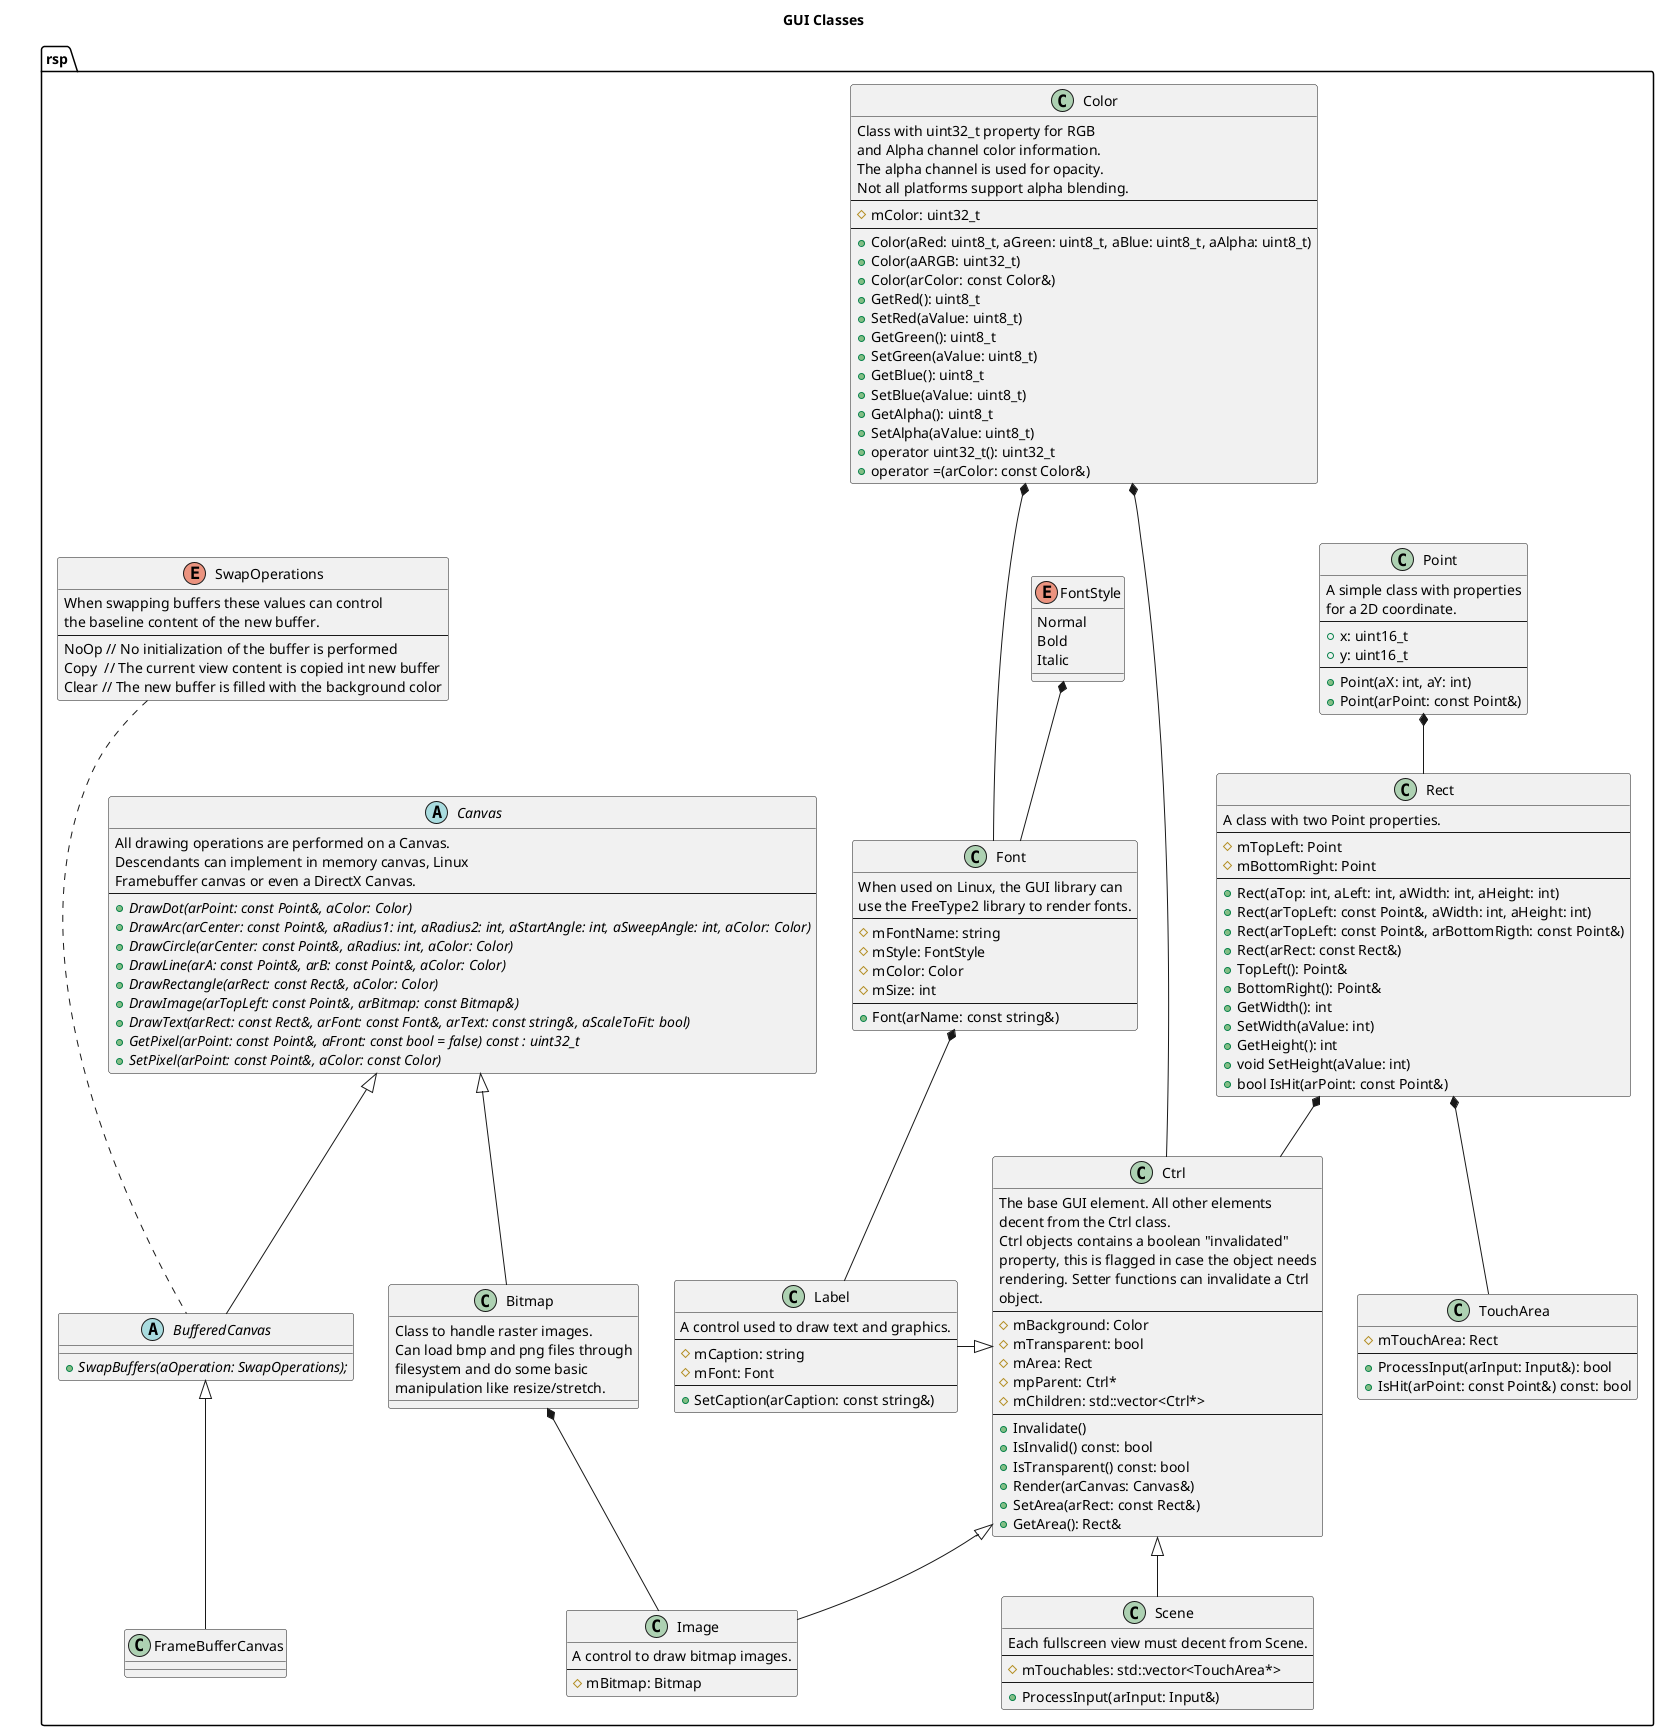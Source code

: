 @startuml

title GUI Classes

namespace rsp {

class Point {
    A simple class with properties\nfor a 2D coordinate.
    --
    +x: uint16_t
    +y: uint16_t
    --
    +Point(aX: int, aY: int)
    +Point(arPoint: const Point&)
}

class Rect {
    A class with two Point properties.
    --
    #mTopLeft: Point
    #mBottomRight: Point
    --
    +Rect(aTop: int, aLeft: int, aWidth: int, aHeight: int)
    +Rect(arTopLeft: const Point&, aWidth: int, aHeight: int)
    +Rect(arTopLeft: const Point&, arBottomRigth: const Point&)
    +Rect(arRect: const Rect&)
    +TopLeft(): Point&
    +BottomRight(): Point&
    +GetWidth(): int
    +SetWidth(aValue: int)
    +GetHeight(): int
    +void SetHeight(aValue: int)
    +bool IsHit(arPoint: const Point&)
}
Point *-- Rect

class Color {
    Class with uint32_t property for RGB
    and Alpha channel color information.
    The alpha channel is used for opacity.
    Not all platforms support alpha blending.
    --
    #mColor: uint32_t
    --
    +Color(aRed: uint8_t, aGreen: uint8_t, aBlue: uint8_t, aAlpha: uint8_t)
    +Color(aARGB: uint32_t)
    +Color(arColor: const Color&)
    +GetRed(): uint8_t
    +SetRed(aValue: uint8_t)
    +GetGreen(): uint8_t
    +SetGreen(aValue: uint8_t)
    +GetBlue(): uint8_t
    +SetBlue(aValue: uint8_t)
    +GetAlpha(): uint8_t
    +SetAlpha(aValue: uint8_t)
    +operator uint32_t(): uint32_t
    +operator =(arColor: const Color&)
}

enum FontStyle {
    Normal
    Bold
    Italic
}

class Font {
    When used on Linux, the GUI library can
    use the FreeType2 library to render fonts.
    --
    #mFontName: string
    #mStyle: FontStyle
    #mColor: Color
    #mSize: int
    --
    +Font(arName: const string&)
}
FontStyle *-- Font
Color *--- Font

class Bitmap {
    Class to handle raster images.
    Can load bmp and png files through
    filesystem and do some basic
    manipulation like resize/stretch.
}

enum SwapOperations
{
    When swapping buffers these values can control
    the baseline content of the new buffer.
    --
    NoOp // No initialization of the buffer is performed
    Copy  // The current view content is copied int new buffer
    Clear // The new buffer is filled with the background color
}

abstract Canvas {
    All drawing operations are performed on a Canvas.
    Descendants can implement in memory canvas, Linux
    Framebuffer canvas or even a DirectX Canvas.
    --
    +{abstract}DrawDot(arPoint: const Point&, aColor: Color)
    +{abstract}DrawArc(arCenter: const Point&, aRadius1: int, aRadius2: int, aStartAngle: int, aSweepAngle: int, aColor: Color)
    +{abstract}DrawCircle(arCenter: const Point&, aRadius: int, aColor: Color)
    +{abstract}DrawLine(arA: const Point&, arB: const Point&, aColor: Color)
    +{abstract}DrawRectangle(arRect: const Rect&, aColor: Color)
    +{abstract}DrawImage(arTopLeft: const Point&, arBitmap: const Bitmap&)
    +{abstract}DrawText(arRect: const Rect&, arFont: const Font&, arText: const string&, aScaleToFit: bool)
    +{abstract}GetPixel(arPoint: const Point&, aFront: const bool = false) const : uint32_t
    +{abstract}SetPixel(arPoint: const Point&, aColor: const Color)
}
Canvas <|-- Bitmap

abstract BufferedCanvas {
    +{abstract} SwapBuffers(aOperation: SwapOperations);
}

SwapOperations ... BufferedCanvas
Canvas <|-- BufferedCanvas

class FrameBufferCanvas {
}
BufferedCanvas <|-- FrameBufferCanvas

class TouchArea {
    #mTouchArea: Rect
    --
    +ProcessInput(arInput: Input&): bool
    +IsHit(arPoint: const Point&) const: bool
}
Rect *-- TouchArea

class Ctrl {
    The base GUI element. All other elements
    decent from the Ctrl class.
    Ctrl objects contains a boolean "invalidated"
    property, this is flagged in case the object needs
    rendering. Setter functions can invalidate a Ctrl
    object.
    --
    #mBackground: Color
    #mTransparent: bool
    #mArea: Rect
    #mpParent: Ctrl*
    #mChildren: std::vector<Ctrl*>
    --
    +Invalidate()
    +IsInvalid() const: bool
    +IsTransparent() const: bool
    +Render(arCanvas: Canvas&)
    +SetArea(arRect: const Rect&)
    +GetArea(): Rect&
}
Color *-- Ctrl
Rect *-- Ctrl

class Scene {
    Each fullscreen view must decent from Scene.
    --
    #mTouchables: std::vector<TouchArea*>
    --
    +ProcessInput(arInput: Input&)
}
Ctrl <|-- Scene 

class Image {
    A control to draw bitmap images.
    --
    #mBitmap: Bitmap
}
Ctrl <|-- Image
Bitmap *-- Image

class Label {
    A control used to draw text and graphics.
    --
    #mCaption: string
    #mFont: Font
    --
    +SetCaption(arCaption: const string&)
}
Ctrl <|-left- Label
Font *-- Label

'class Button {
'    Decents from Label.
'    Draws a button in different states.
'    Posts an event when pressed.
'    Posts an event when dragged.
'    Posts an event when released.
'}
'Label *-- Button
'TouchArea *-- Button
'Image *-- Button

'class CheckBox {
'    A control used to draw a checkbox
'    in different states.
'    Posts an event when clicked.
'}
'Button <|-- CheckBox
'Image <|-- CheckBox



}

@enduml

